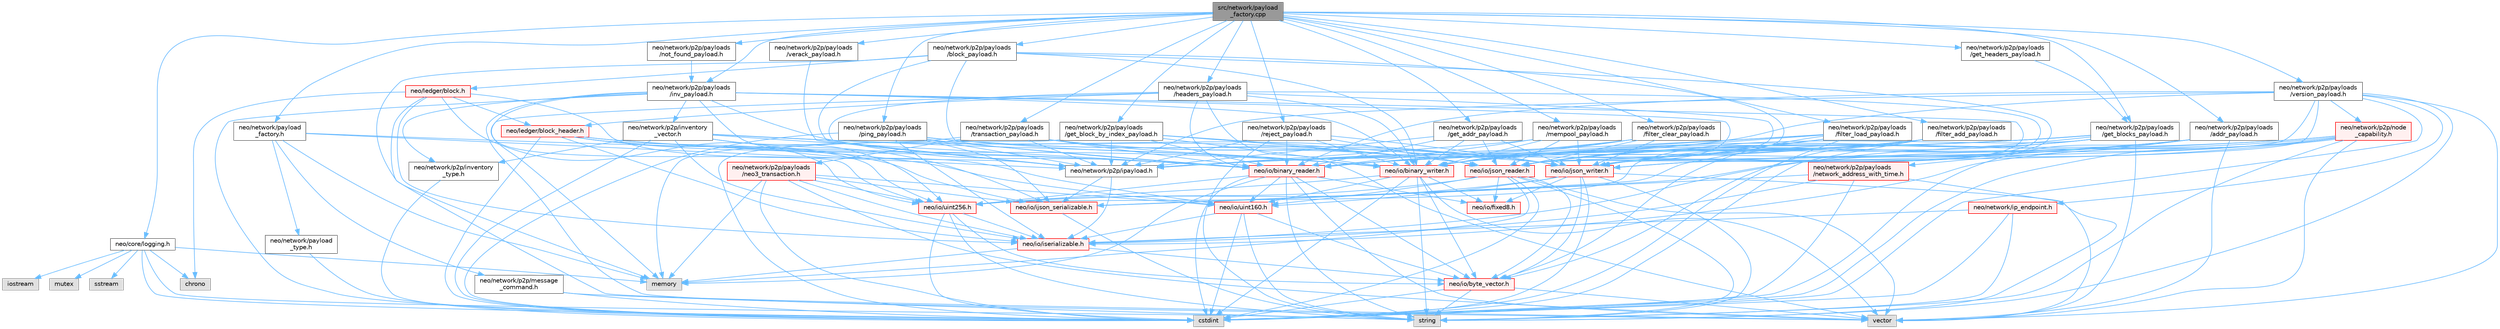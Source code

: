 digraph "src/network/payload_factory.cpp"
{
 // LATEX_PDF_SIZE
  bgcolor="transparent";
  edge [fontname=Helvetica,fontsize=10,labelfontname=Helvetica,labelfontsize=10];
  node [fontname=Helvetica,fontsize=10,shape=box,height=0.2,width=0.4];
  Node1 [id="Node000001",label="src/network/payload\l_factory.cpp",height=0.2,width=0.4,color="gray40", fillcolor="grey60", style="filled", fontcolor="black",tooltip=" "];
  Node1 -> Node2 [id="edge1_Node000001_Node000002",color="steelblue1",style="solid",tooltip=" "];
  Node2 [id="Node000002",label="neo/core/logging.h",height=0.2,width=0.4,color="grey40", fillcolor="white", style="filled",URL="$core_2logging_8h.html",tooltip=" "];
  Node2 -> Node3 [id="edge2_Node000002_Node000003",color="steelblue1",style="solid",tooltip=" "];
  Node3 [id="Node000003",label="chrono",height=0.2,width=0.4,color="grey60", fillcolor="#E0E0E0", style="filled",tooltip=" "];
  Node2 -> Node4 [id="edge3_Node000002_Node000004",color="steelblue1",style="solid",tooltip=" "];
  Node4 [id="Node000004",label="cstdint",height=0.2,width=0.4,color="grey60", fillcolor="#E0E0E0", style="filled",tooltip=" "];
  Node2 -> Node5 [id="edge4_Node000002_Node000005",color="steelblue1",style="solid",tooltip=" "];
  Node5 [id="Node000005",label="memory",height=0.2,width=0.4,color="grey60", fillcolor="#E0E0E0", style="filled",tooltip=" "];
  Node2 -> Node6 [id="edge5_Node000002_Node000006",color="steelblue1",style="solid",tooltip=" "];
  Node6 [id="Node000006",label="sstream",height=0.2,width=0.4,color="grey60", fillcolor="#E0E0E0", style="filled",tooltip=" "];
  Node2 -> Node7 [id="edge6_Node000002_Node000007",color="steelblue1",style="solid",tooltip=" "];
  Node7 [id="Node000007",label="string",height=0.2,width=0.4,color="grey60", fillcolor="#E0E0E0", style="filled",tooltip=" "];
  Node2 -> Node8 [id="edge7_Node000002_Node000008",color="steelblue1",style="solid",tooltip=" "];
  Node8 [id="Node000008",label="iostream",height=0.2,width=0.4,color="grey60", fillcolor="#E0E0E0", style="filled",tooltip=" "];
  Node2 -> Node9 [id="edge8_Node000002_Node000009",color="steelblue1",style="solid",tooltip=" "];
  Node9 [id="Node000009",label="mutex",height=0.2,width=0.4,color="grey60", fillcolor="#E0E0E0", style="filled",tooltip=" "];
  Node1 -> Node10 [id="edge9_Node000001_Node000010",color="steelblue1",style="solid",tooltip=" "];
  Node10 [id="Node000010",label="neo/network/p2p/payloads\l/addr_payload.h",height=0.2,width=0.4,color="grey40", fillcolor="white", style="filled",URL="$addr__payload_8h.html",tooltip=" "];
  Node10 -> Node11 [id="edge10_Node000010_Node000011",color="steelblue1",style="solid",tooltip=" "];
  Node11 [id="Node000011",label="neo/io/binary_reader.h",height=0.2,width=0.4,color="red", fillcolor="#FFF0F0", style="filled",URL="$binary__reader_8h.html",tooltip=" "];
  Node11 -> Node12 [id="edge11_Node000011_Node000012",color="steelblue1",style="solid",tooltip=" "];
  Node12 [id="Node000012",label="neo/io/byte_vector.h",height=0.2,width=0.4,color="red", fillcolor="#FFF0F0", style="filled",URL="$io_2byte__vector_8h.html",tooltip=" "];
  Node12 -> Node4 [id="edge12_Node000012_Node000004",color="steelblue1",style="solid",tooltip=" "];
  Node12 -> Node7 [id="edge13_Node000012_Node000007",color="steelblue1",style="solid",tooltip=" "];
  Node12 -> Node16 [id="edge14_Node000012_Node000016",color="steelblue1",style="solid",tooltip=" "];
  Node16 [id="Node000016",label="vector",height=0.2,width=0.4,color="grey60", fillcolor="#E0E0E0", style="filled",tooltip=" "];
  Node11 -> Node17 [id="edge15_Node000011_Node000017",color="steelblue1",style="solid",tooltip=" "];
  Node17 [id="Node000017",label="neo/io/fixed8.h",height=0.2,width=0.4,color="red", fillcolor="#FFF0F0", style="filled",URL="$io_2fixed8_8h.html",tooltip=" "];
  Node11 -> Node20 [id="edge16_Node000011_Node000020",color="steelblue1",style="solid",tooltip=" "];
  Node20 [id="Node000020",label="neo/io/uint160.h",height=0.2,width=0.4,color="red", fillcolor="#FFF0F0", style="filled",URL="$uint160_8h.html",tooltip=" "];
  Node20 -> Node12 [id="edge17_Node000020_Node000012",color="steelblue1",style="solid",tooltip=" "];
  Node20 -> Node21 [id="edge18_Node000020_Node000021",color="steelblue1",style="solid",tooltip=" "];
  Node21 [id="Node000021",label="neo/io/iserializable.h",height=0.2,width=0.4,color="red", fillcolor="#FFF0F0", style="filled",URL="$iserializable_8h.html",tooltip=" "];
  Node21 -> Node12 [id="edge19_Node000021_Node000012",color="steelblue1",style="solid",tooltip=" "];
  Node21 -> Node5 [id="edge20_Node000021_Node000005",color="steelblue1",style="solid",tooltip=" "];
  Node20 -> Node4 [id="edge21_Node000020_Node000004",color="steelblue1",style="solid",tooltip=" "];
  Node20 -> Node7 [id="edge22_Node000020_Node000007",color="steelblue1",style="solid",tooltip=" "];
  Node11 -> Node24 [id="edge23_Node000011_Node000024",color="steelblue1",style="solid",tooltip=" "];
  Node24 [id="Node000024",label="neo/io/uint256.h",height=0.2,width=0.4,color="red", fillcolor="#FFF0F0", style="filled",URL="$uint256_8h.html",tooltip=" "];
  Node24 -> Node12 [id="edge24_Node000024_Node000012",color="steelblue1",style="solid",tooltip=" "];
  Node24 -> Node21 [id="edge25_Node000024_Node000021",color="steelblue1",style="solid",tooltip=" "];
  Node24 -> Node4 [id="edge26_Node000024_Node000004",color="steelblue1",style="solid",tooltip=" "];
  Node24 -> Node7 [id="edge27_Node000024_Node000007",color="steelblue1",style="solid",tooltip=" "];
  Node11 -> Node4 [id="edge28_Node000011_Node000004",color="steelblue1",style="solid",tooltip=" "];
  Node11 -> Node5 [id="edge29_Node000011_Node000005",color="steelblue1",style="solid",tooltip=" "];
  Node11 -> Node7 [id="edge30_Node000011_Node000007",color="steelblue1",style="solid",tooltip=" "];
  Node11 -> Node16 [id="edge31_Node000011_Node000016",color="steelblue1",style="solid",tooltip=" "];
  Node10 -> Node27 [id="edge32_Node000010_Node000027",color="steelblue1",style="solid",tooltip=" "];
  Node27 [id="Node000027",label="neo/io/binary_writer.h",height=0.2,width=0.4,color="red", fillcolor="#FFF0F0", style="filled",URL="$binary__writer_8h.html",tooltip=" "];
  Node27 -> Node12 [id="edge33_Node000027_Node000012",color="steelblue1",style="solid",tooltip=" "];
  Node27 -> Node17 [id="edge34_Node000027_Node000017",color="steelblue1",style="solid",tooltip=" "];
  Node27 -> Node20 [id="edge35_Node000027_Node000020",color="steelblue1",style="solid",tooltip=" "];
  Node27 -> Node24 [id="edge36_Node000027_Node000024",color="steelblue1",style="solid",tooltip=" "];
  Node27 -> Node4 [id="edge37_Node000027_Node000004",color="steelblue1",style="solid",tooltip=" "];
  Node27 -> Node7 [id="edge38_Node000027_Node000007",color="steelblue1",style="solid",tooltip=" "];
  Node27 -> Node16 [id="edge39_Node000027_Node000016",color="steelblue1",style="solid",tooltip=" "];
  Node10 -> Node29 [id="edge40_Node000010_Node000029",color="steelblue1",style="solid",tooltip=" "];
  Node29 [id="Node000029",label="neo/io/json_reader.h",height=0.2,width=0.4,color="red", fillcolor="#FFF0F0", style="filled",URL="$json__reader_8h.html",tooltip=" "];
  Node29 -> Node12 [id="edge41_Node000029_Node000012",color="steelblue1",style="solid",tooltip=" "];
  Node29 -> Node17 [id="edge42_Node000029_Node000017",color="steelblue1",style="solid",tooltip=" "];
  Node29 -> Node20 [id="edge43_Node000029_Node000020",color="steelblue1",style="solid",tooltip=" "];
  Node29 -> Node24 [id="edge44_Node000029_Node000024",color="steelblue1",style="solid",tooltip=" "];
  Node29 -> Node4 [id="edge45_Node000029_Node000004",color="steelblue1",style="solid",tooltip=" "];
  Node29 -> Node5 [id="edge46_Node000029_Node000005",color="steelblue1",style="solid",tooltip=" "];
  Node29 -> Node7 [id="edge47_Node000029_Node000007",color="steelblue1",style="solid",tooltip=" "];
  Node29 -> Node16 [id="edge48_Node000029_Node000016",color="steelblue1",style="solid",tooltip=" "];
  Node10 -> Node54 [id="edge49_Node000010_Node000054",color="steelblue1",style="solid",tooltip=" "];
  Node54 [id="Node000054",label="neo/io/json_writer.h",height=0.2,width=0.4,color="red", fillcolor="#FFF0F0", style="filled",URL="$json__writer_8h.html",tooltip=" "];
  Node54 -> Node12 [id="edge50_Node000054_Node000012",color="steelblue1",style="solid",tooltip=" "];
  Node54 -> Node17 [id="edge51_Node000054_Node000017",color="steelblue1",style="solid",tooltip=" "];
  Node54 -> Node20 [id="edge52_Node000054_Node000020",color="steelblue1",style="solid",tooltip=" "];
  Node54 -> Node24 [id="edge53_Node000054_Node000024",color="steelblue1",style="solid",tooltip=" "];
  Node54 -> Node4 [id="edge54_Node000054_Node000004",color="steelblue1",style="solid",tooltip=" "];
  Node54 -> Node7 [id="edge55_Node000054_Node000007",color="steelblue1",style="solid",tooltip=" "];
  Node54 -> Node16 [id="edge56_Node000054_Node000016",color="steelblue1",style="solid",tooltip=" "];
  Node10 -> Node55 [id="edge57_Node000010_Node000055",color="steelblue1",style="solid",tooltip=" "];
  Node55 [id="Node000055",label="neo/network/p2p/ipayload.h",height=0.2,width=0.4,color="grey40", fillcolor="white", style="filled",URL="$p2p_2ipayload_8h.html",tooltip=" "];
  Node55 -> Node56 [id="edge58_Node000055_Node000056",color="steelblue1",style="solid",tooltip=" "];
  Node56 [id="Node000056",label="neo/io/ijson_serializable.h",height=0.2,width=0.4,color="red", fillcolor="#FFF0F0", style="filled",URL="$ijson__serializable_8h.html",tooltip=" "];
  Node56 -> Node7 [id="edge59_Node000056_Node000007",color="steelblue1",style="solid",tooltip=" "];
  Node55 -> Node21 [id="edge60_Node000055_Node000021",color="steelblue1",style="solid",tooltip=" "];
  Node10 -> Node57 [id="edge61_Node000010_Node000057",color="steelblue1",style="solid",tooltip=" "];
  Node57 [id="Node000057",label="neo/network/p2p/payloads\l/network_address_with_time.h",height=0.2,width=0.4,color="red", fillcolor="#FFF0F0", style="filled",URL="$payloads_2network__address__with__time_8h.html",tooltip=" "];
  Node57 -> Node56 [id="edge62_Node000057_Node000056",color="steelblue1",style="solid",tooltip=" "];
  Node57 -> Node21 [id="edge63_Node000057_Node000021",color="steelblue1",style="solid",tooltip=" "];
  Node57 -> Node4 [id="edge64_Node000057_Node000004",color="steelblue1",style="solid",tooltip=" "];
  Node57 -> Node7 [id="edge65_Node000057_Node000007",color="steelblue1",style="solid",tooltip=" "];
  Node10 -> Node4 [id="edge66_Node000010_Node000004",color="steelblue1",style="solid",tooltip=" "];
  Node10 -> Node16 [id="edge67_Node000010_Node000016",color="steelblue1",style="solid",tooltip=" "];
  Node1 -> Node58 [id="edge68_Node000001_Node000058",color="steelblue1",style="solid",tooltip=" "];
  Node58 [id="Node000058",label="neo/network/p2p/payloads\l/block_payload.h",height=0.2,width=0.4,color="grey40", fillcolor="white", style="filled",URL="$block__payload_8h.html",tooltip=" "];
  Node58 -> Node11 [id="edge69_Node000058_Node000011",color="steelblue1",style="solid",tooltip=" "];
  Node58 -> Node27 [id="edge70_Node000058_Node000027",color="steelblue1",style="solid",tooltip=" "];
  Node58 -> Node29 [id="edge71_Node000058_Node000029",color="steelblue1",style="solid",tooltip=" "];
  Node58 -> Node54 [id="edge72_Node000058_Node000054",color="steelblue1",style="solid",tooltip=" "];
  Node58 -> Node59 [id="edge73_Node000058_Node000059",color="steelblue1",style="solid",tooltip=" "];
  Node59 [id="Node000059",label="neo/ledger/block.h",height=0.2,width=0.4,color="red", fillcolor="#FFF0F0", style="filled",URL="$ledger_2block_8h.html",tooltip=" "];
  Node59 -> Node21 [id="edge74_Node000059_Node000021",color="steelblue1",style="solid",tooltip=" "];
  Node59 -> Node20 [id="edge75_Node000059_Node000020",color="steelblue1",style="solid",tooltip=" "];
  Node59 -> Node24 [id="edge76_Node000059_Node000024",color="steelblue1",style="solid",tooltip=" "];
  Node59 -> Node60 [id="edge77_Node000059_Node000060",color="steelblue1",style="solid",tooltip=" "];
  Node60 [id="Node000060",label="neo/ledger/block_header.h",height=0.2,width=0.4,color="red", fillcolor="#FFF0F0", style="filled",URL="$block__header_8h.html",tooltip=" "];
  Node60 -> Node11 [id="edge78_Node000060_Node000011",color="steelblue1",style="solid",tooltip=" "];
  Node60 -> Node27 [id="edge79_Node000060_Node000027",color="steelblue1",style="solid",tooltip=" "];
  Node60 -> Node56 [id="edge80_Node000060_Node000056",color="steelblue1",style="solid",tooltip=" "];
  Node60 -> Node21 [id="edge81_Node000060_Node000021",color="steelblue1",style="solid",tooltip=" "];
  Node60 -> Node20 [id="edge82_Node000060_Node000020",color="steelblue1",style="solid",tooltip=" "];
  Node60 -> Node24 [id="edge83_Node000060_Node000024",color="steelblue1",style="solid",tooltip=" "];
  Node60 -> Node4 [id="edge84_Node000060_Node000004",color="steelblue1",style="solid",tooltip=" "];
  Node59 -> Node3 [id="edge85_Node000059_Node000003",color="steelblue1",style="solid",tooltip=" "];
  Node59 -> Node16 [id="edge86_Node000059_Node000016",color="steelblue1",style="solid",tooltip=" "];
  Node58 -> Node55 [id="edge87_Node000058_Node000055",color="steelblue1",style="solid",tooltip=" "];
  Node58 -> Node5 [id="edge88_Node000058_Node000005",color="steelblue1",style="solid",tooltip=" "];
  Node1 -> Node74 [id="edge89_Node000001_Node000074",color="steelblue1",style="solid",tooltip=" "];
  Node74 [id="Node000074",label="neo/network/p2p/payloads\l/filter_add_payload.h",height=0.2,width=0.4,color="grey40", fillcolor="white", style="filled",URL="$filter__add__payload_8h.html",tooltip=" "];
  Node74 -> Node11 [id="edge90_Node000074_Node000011",color="steelblue1",style="solid",tooltip=" "];
  Node74 -> Node27 [id="edge91_Node000074_Node000027",color="steelblue1",style="solid",tooltip=" "];
  Node74 -> Node12 [id="edge92_Node000074_Node000012",color="steelblue1",style="solid",tooltip=" "];
  Node74 -> Node29 [id="edge93_Node000074_Node000029",color="steelblue1",style="solid",tooltip=" "];
  Node74 -> Node54 [id="edge94_Node000074_Node000054",color="steelblue1",style="solid",tooltip=" "];
  Node74 -> Node55 [id="edge95_Node000074_Node000055",color="steelblue1",style="solid",tooltip=" "];
  Node74 -> Node4 [id="edge96_Node000074_Node000004",color="steelblue1",style="solid",tooltip=" "];
  Node1 -> Node75 [id="edge97_Node000001_Node000075",color="steelblue1",style="solid",tooltip=" "];
  Node75 [id="Node000075",label="neo/network/p2p/payloads\l/filter_clear_payload.h",height=0.2,width=0.4,color="grey40", fillcolor="white", style="filled",URL="$filter__clear__payload_8h.html",tooltip=" "];
  Node75 -> Node11 [id="edge98_Node000075_Node000011",color="steelblue1",style="solid",tooltip=" "];
  Node75 -> Node27 [id="edge99_Node000075_Node000027",color="steelblue1",style="solid",tooltip=" "];
  Node75 -> Node29 [id="edge100_Node000075_Node000029",color="steelblue1",style="solid",tooltip=" "];
  Node75 -> Node54 [id="edge101_Node000075_Node000054",color="steelblue1",style="solid",tooltip=" "];
  Node75 -> Node55 [id="edge102_Node000075_Node000055",color="steelblue1",style="solid",tooltip=" "];
  Node1 -> Node76 [id="edge103_Node000001_Node000076",color="steelblue1",style="solid",tooltip=" "];
  Node76 [id="Node000076",label="neo/network/p2p/payloads\l/filter_load_payload.h",height=0.2,width=0.4,color="grey40", fillcolor="white", style="filled",URL="$filter__load__payload_8h.html",tooltip=" "];
  Node76 -> Node11 [id="edge104_Node000076_Node000011",color="steelblue1",style="solid",tooltip=" "];
  Node76 -> Node27 [id="edge105_Node000076_Node000027",color="steelblue1",style="solid",tooltip=" "];
  Node76 -> Node12 [id="edge106_Node000076_Node000012",color="steelblue1",style="solid",tooltip=" "];
  Node76 -> Node29 [id="edge107_Node000076_Node000029",color="steelblue1",style="solid",tooltip=" "];
  Node76 -> Node54 [id="edge108_Node000076_Node000054",color="steelblue1",style="solid",tooltip=" "];
  Node76 -> Node55 [id="edge109_Node000076_Node000055",color="steelblue1",style="solid",tooltip=" "];
  Node76 -> Node4 [id="edge110_Node000076_Node000004",color="steelblue1",style="solid",tooltip=" "];
  Node1 -> Node77 [id="edge111_Node000001_Node000077",color="steelblue1",style="solid",tooltip=" "];
  Node77 [id="Node000077",label="neo/network/p2p/payloads\l/get_addr_payload.h",height=0.2,width=0.4,color="grey40", fillcolor="white", style="filled",URL="$get__addr__payload_8h.html",tooltip=" "];
  Node77 -> Node11 [id="edge112_Node000077_Node000011",color="steelblue1",style="solid",tooltip=" "];
  Node77 -> Node27 [id="edge113_Node000077_Node000027",color="steelblue1",style="solid",tooltip=" "];
  Node77 -> Node29 [id="edge114_Node000077_Node000029",color="steelblue1",style="solid",tooltip=" "];
  Node77 -> Node54 [id="edge115_Node000077_Node000054",color="steelblue1",style="solid",tooltip=" "];
  Node77 -> Node55 [id="edge116_Node000077_Node000055",color="steelblue1",style="solid",tooltip=" "];
  Node1 -> Node78 [id="edge117_Node000001_Node000078",color="steelblue1",style="solid",tooltip=" "];
  Node78 [id="Node000078",label="neo/network/p2p/payloads\l/get_block_by_index_payload.h",height=0.2,width=0.4,color="grey40", fillcolor="white", style="filled",URL="$get__block__by__index__payload_8h.html",tooltip=" "];
  Node78 -> Node11 [id="edge118_Node000078_Node000011",color="steelblue1",style="solid",tooltip=" "];
  Node78 -> Node27 [id="edge119_Node000078_Node000027",color="steelblue1",style="solid",tooltip=" "];
  Node78 -> Node29 [id="edge120_Node000078_Node000029",color="steelblue1",style="solid",tooltip=" "];
  Node78 -> Node54 [id="edge121_Node000078_Node000054",color="steelblue1",style="solid",tooltip=" "];
  Node78 -> Node55 [id="edge122_Node000078_Node000055",color="steelblue1",style="solid",tooltip=" "];
  Node78 -> Node4 [id="edge123_Node000078_Node000004",color="steelblue1",style="solid",tooltip=" "];
  Node1 -> Node79 [id="edge124_Node000001_Node000079",color="steelblue1",style="solid",tooltip=" "];
  Node79 [id="Node000079",label="neo/network/p2p/payloads\l/get_blocks_payload.h",height=0.2,width=0.4,color="grey40", fillcolor="white", style="filled",URL="$get__blocks__payload_8h.html",tooltip=" "];
  Node79 -> Node11 [id="edge125_Node000079_Node000011",color="steelblue1",style="solid",tooltip=" "];
  Node79 -> Node27 [id="edge126_Node000079_Node000027",color="steelblue1",style="solid",tooltip=" "];
  Node79 -> Node56 [id="edge127_Node000079_Node000056",color="steelblue1",style="solid",tooltip=" "];
  Node79 -> Node21 [id="edge128_Node000079_Node000021",color="steelblue1",style="solid",tooltip=" "];
  Node79 -> Node29 [id="edge129_Node000079_Node000029",color="steelblue1",style="solid",tooltip=" "];
  Node79 -> Node54 [id="edge130_Node000079_Node000054",color="steelblue1",style="solid",tooltip=" "];
  Node79 -> Node24 [id="edge131_Node000079_Node000024",color="steelblue1",style="solid",tooltip=" "];
  Node79 -> Node55 [id="edge132_Node000079_Node000055",color="steelblue1",style="solid",tooltip=" "];
  Node79 -> Node16 [id="edge133_Node000079_Node000016",color="steelblue1",style="solid",tooltip=" "];
  Node1 -> Node80 [id="edge134_Node000001_Node000080",color="steelblue1",style="solid",tooltip=" "];
  Node80 [id="Node000080",label="neo/network/p2p/payloads\l/get_headers_payload.h",height=0.2,width=0.4,color="grey40", fillcolor="white", style="filled",URL="$get__headers__payload_8h.html",tooltip=" "];
  Node80 -> Node79 [id="edge135_Node000080_Node000079",color="steelblue1",style="solid",tooltip=" "];
  Node1 -> Node81 [id="edge136_Node000001_Node000081",color="steelblue1",style="solid",tooltip=" "];
  Node81 [id="Node000081",label="neo/network/p2p/payloads\l/headers_payload.h",height=0.2,width=0.4,color="grey40", fillcolor="white", style="filled",URL="$headers__payload_8h.html",tooltip=" "];
  Node81 -> Node11 [id="edge137_Node000081_Node000011",color="steelblue1",style="solid",tooltip=" "];
  Node81 -> Node27 [id="edge138_Node000081_Node000027",color="steelblue1",style="solid",tooltip=" "];
  Node81 -> Node29 [id="edge139_Node000081_Node000029",color="steelblue1",style="solid",tooltip=" "];
  Node81 -> Node54 [id="edge140_Node000081_Node000054",color="steelblue1",style="solid",tooltip=" "];
  Node81 -> Node60 [id="edge141_Node000081_Node000060",color="steelblue1",style="solid",tooltip=" "];
  Node81 -> Node55 [id="edge142_Node000081_Node000055",color="steelblue1",style="solid",tooltip=" "];
  Node81 -> Node5 [id="edge143_Node000081_Node000005",color="steelblue1",style="solid",tooltip=" "];
  Node81 -> Node16 [id="edge144_Node000081_Node000016",color="steelblue1",style="solid",tooltip=" "];
  Node1 -> Node82 [id="edge145_Node000001_Node000082",color="steelblue1",style="solid",tooltip=" "];
  Node82 [id="Node000082",label="neo/network/p2p/payloads\l/inv_payload.h",height=0.2,width=0.4,color="grey40", fillcolor="white", style="filled",URL="$inv__payload_8h.html",tooltip=" "];
  Node82 -> Node11 [id="edge146_Node000082_Node000011",color="steelblue1",style="solid",tooltip=" "];
  Node82 -> Node27 [id="edge147_Node000082_Node000027",color="steelblue1",style="solid",tooltip=" "];
  Node82 -> Node29 [id="edge148_Node000082_Node000029",color="steelblue1",style="solid",tooltip=" "];
  Node82 -> Node54 [id="edge149_Node000082_Node000054",color="steelblue1",style="solid",tooltip=" "];
  Node82 -> Node24 [id="edge150_Node000082_Node000024",color="steelblue1",style="solid",tooltip=" "];
  Node82 -> Node72 [id="edge151_Node000082_Node000072",color="steelblue1",style="solid",tooltip=" "];
  Node72 [id="Node000072",label="neo/network/p2p/inventory\l_type.h",height=0.2,width=0.4,color="grey40", fillcolor="white", style="filled",URL="$p2p_2inventory__type_8h.html",tooltip=" "];
  Node72 -> Node4 [id="edge152_Node000072_Node000004",color="steelblue1",style="solid",tooltip=" "];
  Node82 -> Node83 [id="edge153_Node000082_Node000083",color="steelblue1",style="solid",tooltip=" "];
  Node83 [id="Node000083",label="neo/network/p2p/inventory\l_vector.h",height=0.2,width=0.4,color="grey40", fillcolor="white", style="filled",URL="$p2p_2inventory__vector_8h.html",tooltip=" "];
  Node83 -> Node11 [id="edge154_Node000083_Node000011",color="steelblue1",style="solid",tooltip=" "];
  Node83 -> Node27 [id="edge155_Node000083_Node000027",color="steelblue1",style="solid",tooltip=" "];
  Node83 -> Node56 [id="edge156_Node000083_Node000056",color="steelblue1",style="solid",tooltip=" "];
  Node83 -> Node21 [id="edge157_Node000083_Node000021",color="steelblue1",style="solid",tooltip=" "];
  Node83 -> Node29 [id="edge158_Node000083_Node000029",color="steelblue1",style="solid",tooltip=" "];
  Node83 -> Node54 [id="edge159_Node000083_Node000054",color="steelblue1",style="solid",tooltip=" "];
  Node83 -> Node24 [id="edge160_Node000083_Node000024",color="steelblue1",style="solid",tooltip=" "];
  Node83 -> Node72 [id="edge161_Node000083_Node000072",color="steelblue1",style="solid",tooltip=" "];
  Node83 -> Node4 [id="edge162_Node000083_Node000004",color="steelblue1",style="solid",tooltip=" "];
  Node82 -> Node55 [id="edge163_Node000082_Node000055",color="steelblue1",style="solid",tooltip=" "];
  Node82 -> Node4 [id="edge164_Node000082_Node000004",color="steelblue1",style="solid",tooltip=" "];
  Node82 -> Node16 [id="edge165_Node000082_Node000016",color="steelblue1",style="solid",tooltip=" "];
  Node1 -> Node84 [id="edge166_Node000001_Node000084",color="steelblue1",style="solid",tooltip=" "];
  Node84 [id="Node000084",label="neo/network/p2p/payloads\l/mempool_payload.h",height=0.2,width=0.4,color="grey40", fillcolor="white", style="filled",URL="$mempool__payload_8h.html",tooltip=" "];
  Node84 -> Node11 [id="edge167_Node000084_Node000011",color="steelblue1",style="solid",tooltip=" "];
  Node84 -> Node27 [id="edge168_Node000084_Node000027",color="steelblue1",style="solid",tooltip=" "];
  Node84 -> Node29 [id="edge169_Node000084_Node000029",color="steelblue1",style="solid",tooltip=" "];
  Node84 -> Node54 [id="edge170_Node000084_Node000054",color="steelblue1",style="solid",tooltip=" "];
  Node84 -> Node55 [id="edge171_Node000084_Node000055",color="steelblue1",style="solid",tooltip=" "];
  Node1 -> Node85 [id="edge172_Node000001_Node000085",color="steelblue1",style="solid",tooltip=" "];
  Node85 [id="Node000085",label="neo/network/p2p/payloads\l/not_found_payload.h",height=0.2,width=0.4,color="grey40", fillcolor="white", style="filled",URL="$not__found__payload_8h.html",tooltip=" "];
  Node85 -> Node82 [id="edge173_Node000085_Node000082",color="steelblue1",style="solid",tooltip=" "];
  Node1 -> Node86 [id="edge174_Node000001_Node000086",color="steelblue1",style="solid",tooltip=" "];
  Node86 [id="Node000086",label="neo/network/p2p/payloads\l/ping_payload.h",height=0.2,width=0.4,color="grey40", fillcolor="white", style="filled",URL="$ping__payload_8h.html",tooltip=" "];
  Node86 -> Node11 [id="edge175_Node000086_Node000011",color="steelblue1",style="solid",tooltip=" "];
  Node86 -> Node27 [id="edge176_Node000086_Node000027",color="steelblue1",style="solid",tooltip=" "];
  Node86 -> Node56 [id="edge177_Node000086_Node000056",color="steelblue1",style="solid",tooltip=" "];
  Node86 -> Node21 [id="edge178_Node000086_Node000021",color="steelblue1",style="solid",tooltip=" "];
  Node86 -> Node29 [id="edge179_Node000086_Node000029",color="steelblue1",style="solid",tooltip=" "];
  Node86 -> Node54 [id="edge180_Node000086_Node000054",color="steelblue1",style="solid",tooltip=" "];
  Node86 -> Node55 [id="edge181_Node000086_Node000055",color="steelblue1",style="solid",tooltip=" "];
  Node86 -> Node4 [id="edge182_Node000086_Node000004",color="steelblue1",style="solid",tooltip=" "];
  Node1 -> Node87 [id="edge183_Node000001_Node000087",color="steelblue1",style="solid",tooltip=" "];
  Node87 [id="Node000087",label="neo/network/p2p/payloads\l/reject_payload.h",height=0.2,width=0.4,color="grey40", fillcolor="white", style="filled",URL="$reject__payload_8h.html",tooltip=" "];
  Node87 -> Node11 [id="edge184_Node000087_Node000011",color="steelblue1",style="solid",tooltip=" "];
  Node87 -> Node27 [id="edge185_Node000087_Node000027",color="steelblue1",style="solid",tooltip=" "];
  Node87 -> Node29 [id="edge186_Node000087_Node000029",color="steelblue1",style="solid",tooltip=" "];
  Node87 -> Node54 [id="edge187_Node000087_Node000054",color="steelblue1",style="solid",tooltip=" "];
  Node87 -> Node55 [id="edge188_Node000087_Node000055",color="steelblue1",style="solid",tooltip=" "];
  Node87 -> Node7 [id="edge189_Node000087_Node000007",color="steelblue1",style="solid",tooltip=" "];
  Node1 -> Node88 [id="edge190_Node000001_Node000088",color="steelblue1",style="solid",tooltip=" "];
  Node88 [id="Node000088",label="neo/network/p2p/payloads\l/transaction_payload.h",height=0.2,width=0.4,color="grey40", fillcolor="white", style="filled",URL="$transaction__payload_8h.html",tooltip=" "];
  Node88 -> Node11 [id="edge191_Node000088_Node000011",color="steelblue1",style="solid",tooltip=" "];
  Node88 -> Node27 [id="edge192_Node000088_Node000027",color="steelblue1",style="solid",tooltip=" "];
  Node88 -> Node29 [id="edge193_Node000088_Node000029",color="steelblue1",style="solid",tooltip=" "];
  Node88 -> Node54 [id="edge194_Node000088_Node000054",color="steelblue1",style="solid",tooltip=" "];
  Node88 -> Node55 [id="edge195_Node000088_Node000055",color="steelblue1",style="solid",tooltip=" "];
  Node88 -> Node64 [id="edge196_Node000088_Node000064",color="steelblue1",style="solid",tooltip=" "];
  Node64 [id="Node000064",label="neo/network/p2p/payloads\l/neo3_transaction.h",height=0.2,width=0.4,color="red", fillcolor="#FFF0F0", style="filled",URL="$neo3__transaction_8h.html",tooltip=" "];
  Node64 -> Node56 [id="edge197_Node000064_Node000056",color="steelblue1",style="solid",tooltip=" "];
  Node64 -> Node21 [id="edge198_Node000064_Node000021",color="steelblue1",style="solid",tooltip=" "];
  Node64 -> Node20 [id="edge199_Node000064_Node000020",color="steelblue1",style="solid",tooltip=" "];
  Node64 -> Node24 [id="edge200_Node000064_Node000024",color="steelblue1",style="solid",tooltip=" "];
  Node64 -> Node4 [id="edge201_Node000064_Node000004",color="steelblue1",style="solid",tooltip=" "];
  Node64 -> Node5 [id="edge202_Node000064_Node000005",color="steelblue1",style="solid",tooltip=" "];
  Node64 -> Node16 [id="edge203_Node000064_Node000016",color="steelblue1",style="solid",tooltip=" "];
  Node88 -> Node5 [id="edge204_Node000088_Node000005",color="steelblue1",style="solid",tooltip=" "];
  Node1 -> Node89 [id="edge205_Node000001_Node000089",color="steelblue1",style="solid",tooltip=" "];
  Node89 [id="Node000089",label="neo/network/p2p/payloads\l/verack_payload.h",height=0.2,width=0.4,color="grey40", fillcolor="white", style="filled",URL="$verack__payload_8h.html",tooltip=" "];
  Node89 -> Node55 [id="edge206_Node000089_Node000055",color="steelblue1",style="solid",tooltip=" "];
  Node1 -> Node90 [id="edge207_Node000001_Node000090",color="steelblue1",style="solid",tooltip=" "];
  Node90 [id="Node000090",label="neo/network/p2p/payloads\l/version_payload.h",height=0.2,width=0.4,color="grey40", fillcolor="white", style="filled",URL="$version__payload_8h.html",tooltip=" "];
  Node90 -> Node11 [id="edge208_Node000090_Node000011",color="steelblue1",style="solid",tooltip=" "];
  Node90 -> Node27 [id="edge209_Node000090_Node000027",color="steelblue1",style="solid",tooltip=" "];
  Node90 -> Node29 [id="edge210_Node000090_Node000029",color="steelblue1",style="solid",tooltip=" "];
  Node90 -> Node54 [id="edge211_Node000090_Node000054",color="steelblue1",style="solid",tooltip=" "];
  Node90 -> Node91 [id="edge212_Node000090_Node000091",color="steelblue1",style="solid",tooltip=" "];
  Node91 [id="Node000091",label="neo/network/ip_endpoint.h",height=0.2,width=0.4,color="red", fillcolor="#FFF0F0", style="filled",URL="$ip__endpoint_8h.html",tooltip=" "];
  Node91 -> Node21 [id="edge213_Node000091_Node000021",color="steelblue1",style="solid",tooltip=" "];
  Node91 -> Node4 [id="edge214_Node000091_Node000004",color="steelblue1",style="solid",tooltip=" "];
  Node91 -> Node7 [id="edge215_Node000091_Node000007",color="steelblue1",style="solid",tooltip=" "];
  Node90 -> Node55 [id="edge216_Node000090_Node000055",color="steelblue1",style="solid",tooltip=" "];
  Node90 -> Node93 [id="edge217_Node000090_Node000093",color="steelblue1",style="solid",tooltip=" "];
  Node93 [id="Node000093",label="neo/network/p2p/node\l_capability.h",height=0.2,width=0.4,color="red", fillcolor="#FFF0F0", style="filled",URL="$node__capability_8h.html",tooltip=" "];
  Node93 -> Node11 [id="edge218_Node000093_Node000011",color="steelblue1",style="solid",tooltip=" "];
  Node93 -> Node27 [id="edge219_Node000093_Node000027",color="steelblue1",style="solid",tooltip=" "];
  Node93 -> Node56 [id="edge220_Node000093_Node000056",color="steelblue1",style="solid",tooltip=" "];
  Node93 -> Node21 [id="edge221_Node000093_Node000021",color="steelblue1",style="solid",tooltip=" "];
  Node93 -> Node29 [id="edge222_Node000093_Node000029",color="steelblue1",style="solid",tooltip=" "];
  Node93 -> Node54 [id="edge223_Node000093_Node000054",color="steelblue1",style="solid",tooltip=" "];
  Node93 -> Node4 [id="edge224_Node000093_Node000004",color="steelblue1",style="solid",tooltip=" "];
  Node93 -> Node7 [id="edge225_Node000093_Node000007",color="steelblue1",style="solid",tooltip=" "];
  Node93 -> Node16 [id="edge226_Node000093_Node000016",color="steelblue1",style="solid",tooltip=" "];
  Node90 -> Node4 [id="edge227_Node000090_Node000004",color="steelblue1",style="solid",tooltip=" "];
  Node90 -> Node7 [id="edge228_Node000090_Node000007",color="steelblue1",style="solid",tooltip=" "];
  Node90 -> Node16 [id="edge229_Node000090_Node000016",color="steelblue1",style="solid",tooltip=" "];
  Node1 -> Node95 [id="edge230_Node000001_Node000095",color="steelblue1",style="solid",tooltip=" "];
  Node95 [id="Node000095",label="neo/network/payload\l_factory.h",height=0.2,width=0.4,color="grey40", fillcolor="white", style="filled",URL="$payload__factory_8h.html",tooltip=" "];
  Node95 -> Node11 [id="edge231_Node000095_Node000011",color="steelblue1",style="solid",tooltip=" "];
  Node95 -> Node55 [id="edge232_Node000095_Node000055",color="steelblue1",style="solid",tooltip=" "];
  Node95 -> Node96 [id="edge233_Node000095_Node000096",color="steelblue1",style="solid",tooltip=" "];
  Node96 [id="Node000096",label="neo/network/p2p/message\l_command.h",height=0.2,width=0.4,color="grey40", fillcolor="white", style="filled",URL="$p2p_2message__command_8h.html",tooltip=" "];
  Node96 -> Node4 [id="edge234_Node000096_Node000004",color="steelblue1",style="solid",tooltip=" "];
  Node96 -> Node7 [id="edge235_Node000096_Node000007",color="steelblue1",style="solid",tooltip=" "];
  Node95 -> Node97 [id="edge236_Node000095_Node000097",color="steelblue1",style="solid",tooltip=" "];
  Node97 [id="Node000097",label="neo/network/payload\l_type.h",height=0.2,width=0.4,color="grey40", fillcolor="white", style="filled",URL="$payload__type_8h.html",tooltip=" "];
  Node97 -> Node4 [id="edge237_Node000097_Node000004",color="steelblue1",style="solid",tooltip=" "];
  Node95 -> Node5 [id="edge238_Node000095_Node000005",color="steelblue1",style="solid",tooltip=" "];
}
